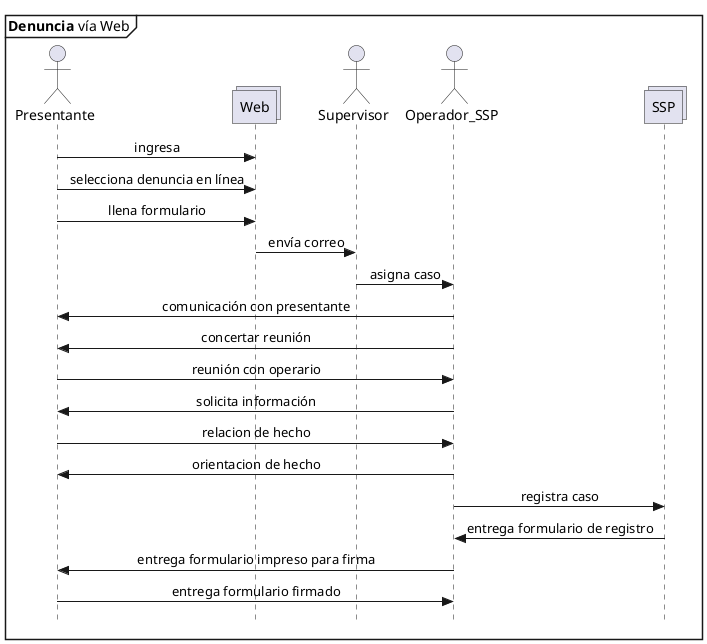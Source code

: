 @startuml Denuncia_Web
skinparam Style strictuml
skinparam SequenceMessageAlignment center

mainframe **Denuncia** vía Web

actor Presentante as pre
collections Web
actor Supervisor as sup
actor Operador_SSP as opssp
collections SSP 


pre -> Web : ingresa
pre -> Web : selecciona denuncia en línea
pre -> Web : llena formulario
Web->sup: envía correo
sup->opssp:asigna caso
opssp->pre:comunicación con presentante
opssp->pre:concertar reunión
pre->opssp:reunión con operario
opssp -> pre : solicita información
pre->opssp:relacion de hecho
opssp->pre:orientacion de hecho
opssp->SSP:registra caso
SSP->opssp: entrega formulario de registro
opssp->pre:entrega formulario impreso para firma
pre->opssp:entrega formulario firmado







@enduml